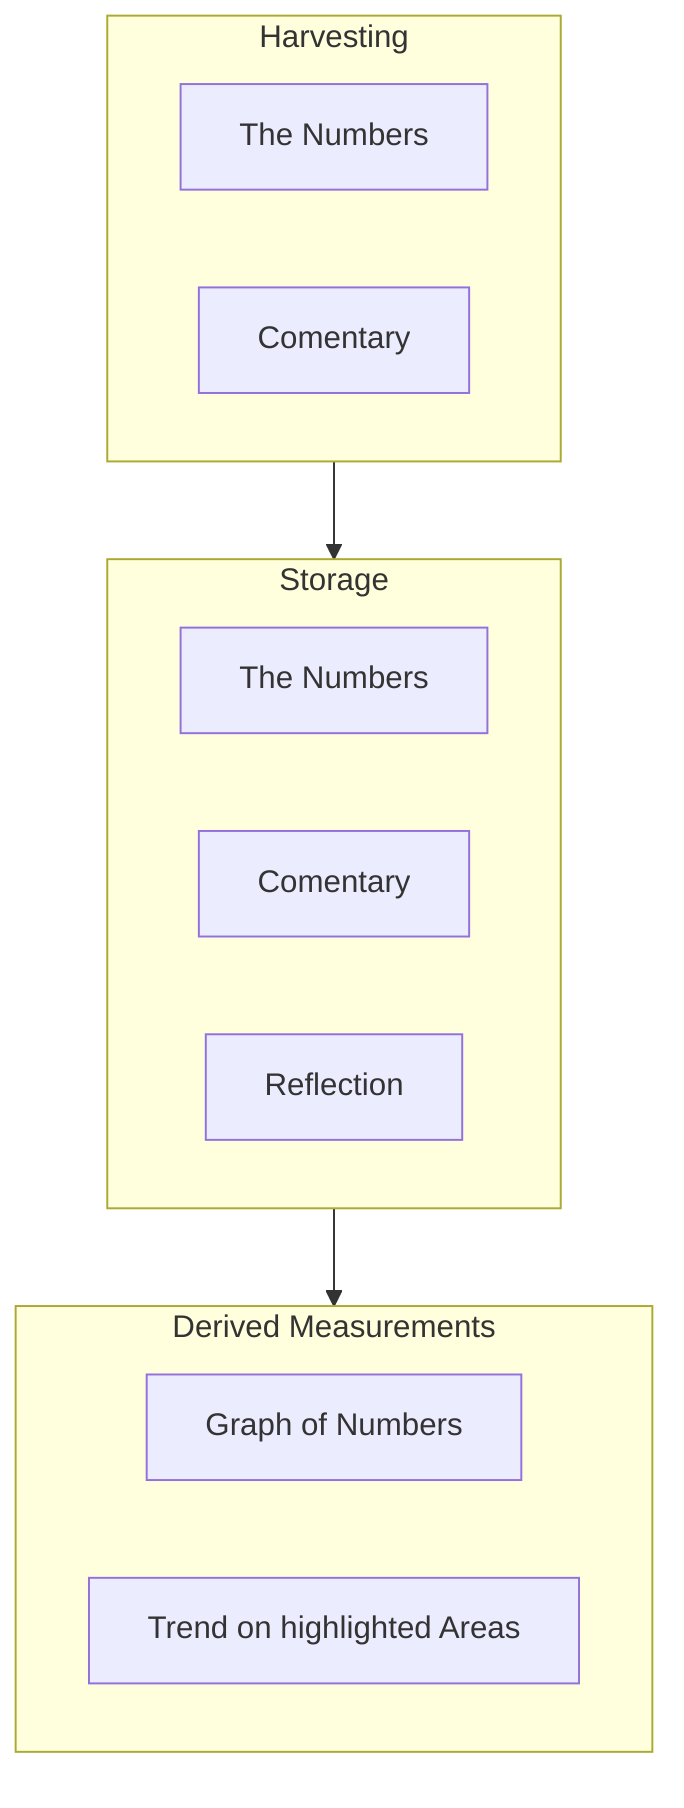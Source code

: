 graph TD
    subgraph Row1[Harvesting]
        A1[The Numbers] 
        A2[Comentary] 
    end

    subgraph Row2[Storage]
        B1[The Numbers] 
        B2[Comentary] 
        B3[Reflection]
    end

    subgraph Row3[Derived Measurements]
        C1[Graph of Numbers]
        C2[Trend on highlighted Areas]
        
    end
    Row1 --> Row2
    Row2 --> Row3